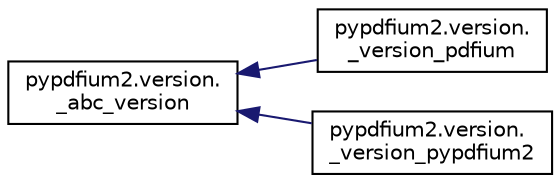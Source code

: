digraph "Graphical Class Hierarchy"
{
 // LATEX_PDF_SIZE
  edge [fontname="Helvetica",fontsize="10",labelfontname="Helvetica",labelfontsize="10"];
  node [fontname="Helvetica",fontsize="10",shape=record];
  rankdir="LR";
  Node0 [label="pypdfium2.version.\l_abc_version",height=0.2,width=0.4,color="black", fillcolor="white", style="filled",URL="$classpypdfium2_1_1version_1_1__abc__version.html",tooltip=" "];
  Node0 -> Node1 [dir="back",color="midnightblue",fontsize="10",style="solid",fontname="Helvetica"];
  Node1 [label="pypdfium2.version.\l_version_pdfium",height=0.2,width=0.4,color="black", fillcolor="white", style="filled",URL="$classpypdfium2_1_1version_1_1__version__pdfium.html",tooltip=" "];
  Node0 -> Node2 [dir="back",color="midnightblue",fontsize="10",style="solid",fontname="Helvetica"];
  Node2 [label="pypdfium2.version.\l_version_pypdfium2",height=0.2,width=0.4,color="black", fillcolor="white", style="filled",URL="$classpypdfium2_1_1version_1_1__version__pypdfium2.html",tooltip=" "];
}

